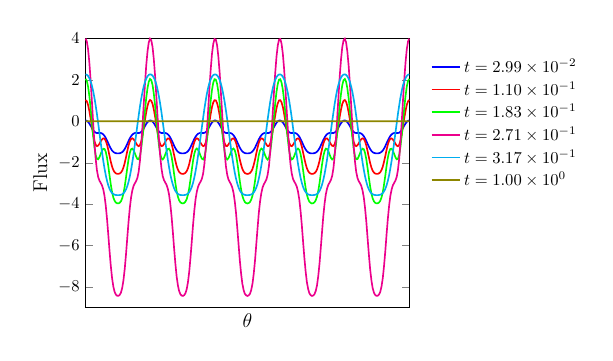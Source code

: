 \begin{tikzpicture}[scale=0.6]

  \begin{axis}[
    xmin = 0,
    xmax = 6.283,
    ymin = -9,
    ymax = 4,
    xtick = \empty,
    ylabel near ticks,
    xlabel = {\large $\theta$},
    ylabel = {\large Flux},
    clip = false,
    legend entries = {$t=2.99 \times 10^{-2}$,
    $t = 1.10 \times 10^{-1}$,
    $t = 1.83 \times 10^{-1}$,
    $t = 2.71 \times 10^{-1}$,
    $t = 3.17 \times 10^{-1}$,
    $t = 1.00 \times 10^{0}$},
    legend cell align=left,
    legend style={draw=none},
    legend style={at={(1.05,0.95)},anchor=north west}
  ]


\addplot[blue,line width=1pt] coordinates{
(0.0e+00,4.332e-02)
(2.454e-02,2.6e-02)
(4.909e-02,-2.504e-02)
(7.363e-02,-1.059e-01)
(9.818e-02,-2.084e-01)
(1.227e-01,-3.19e-01)
(1.473e-01,-4.212e-01)
(1.718e-01,-4.998e-01)
(1.964e-01,-5.473e-01)
(2.209e-01,-5.657e-01)
(2.454e-01,-5.653e-01)
(2.7e-01,-5.603e-01)
(2.945e-01,-5.639e-01)
(3.191e-01,-5.857e-01)
(3.436e-01,-6.314e-01)
(3.682e-01,-7.039e-01)
(3.927e-01,-8.034e-01)
(4.172e-01,-9.258e-01)
(4.418e-01,-1.062e+00)
(4.663e-01,-1.197e+00)
(4.909e-01,-1.317e+00)
(5.154e-01,-1.412e+00)
(5.4e-01,-1.478e+00)
(5.645e-01,-1.518e+00)
(5.891e-01,-1.54e+00)
(6.136e-01,-1.548e+00)
(6.381e-01,-1.549e+00)
(6.627e-01,-1.542e+00)
(6.872e-01,-1.524e+00)
(7.118e-01,-1.488e+00)
(7.363e-01,-1.428e+00)
(7.609e-01,-1.338e+00)
(7.854e-01,-1.223e+00)
(8.099e-01,-1.089e+00)
(8.345e-01,-9.524e-01)
(8.59e-01,-8.263e-01)
(8.836e-01,-7.217e-01)
(9.081e-01,-6.437e-01)
(9.327e-01,-5.928e-01)
(9.572e-01,-5.666e-01)
(9.818e-01,-5.6e-01)
(1.006e+00,-5.643e-01)
(1.031e+00,-5.666e-01)
(1.055e+00,-5.532e-01)
(1.08e+00,-5.119e-01)
(1.105e+00,-4.392e-01)
(1.129e+00,-3.406e-01)
(1.154e+00,-2.305e-01)
(1.178e+00,-1.25e-01)
(1.203e+00,-3.907e-02)
(1.227e+00,1.845e-02)
(1.252e+00,4.262e-02)
(1.276e+00,3.22e-02)
(1.301e+00,-1.222e-02)
(1.325e+00,-8.774e-02)
(1.35e+00,-1.867e-01)
(1.374e+00,-2.971e-01)
(1.399e+00,-4.021e-01)
(1.423e+00,-4.865e-01)
(1.448e+00,-5.403e-01)
(1.473e+00,-5.64e-01)
(1.497e+00,-5.662e-01)
(1.522e+00,-5.61e-01)
(1.546e+00,-5.62e-01)
(1.571e+00,-5.796e-01)
(1.595e+00,-6.202e-01)
(1.62e+00,-6.872e-01)
(1.644e+00,-7.815e-01)
(1.669e+00,-8.999e-01)
(1.694e+00,-1.034e+00)
(1.718e+00,-1.171e+00)
(1.743e+00,-1.295e+00)
(1.767e+00,-1.395e+00)
(1.792e+00,-1.467e+00)
(1.816e+00,-1.512e+00)
(1.841e+00,-1.537e+00)
(1.865e+00,-1.547e+00)
(1.89e+00,-1.55e+00)
(1.914e+00,-1.544e+00)
(1.939e+00,-1.529e+00)
(1.964e+00,-1.497e+00)
(1.988e+00,-1.442e+00)
(2.013e+00,-1.358e+00)
(2.037e+00,-1.248e+00)
(2.062e+00,-1.117e+00)
(2.086e+00,-9.793e-01)
(2.111e+00,-8.5e-01)
(2.135e+00,-7.406e-01)
(2.16e+00,-6.571e-01)
(2.184e+00,-6.009e-01)
(2.209e+00,-5.701e-01)
(2.233e+00,-5.601e-01)
(2.258e+00,-5.631e-01)
(2.283e+00,-5.669e-01)
(2.307e+00,-5.578e-01)
(2.332e+00,-5.226e-01)
(2.356e+00,-4.562e-01)
(2.381e+00,-3.617e-01)
(2.405e+00,-2.527e-01)
(2.43e+00,-1.449e-01)
(2.454e+00,-5.424e-02)
(2.479e+00,9.553e-03)
(2.503e+00,4.052e-02)
(2.528e+00,3.704e-02)
(2.553e+00,-6.785e-04)
(2.577e+00,-7.049e-02)
(2.602e+00,-1.655e-01)
(2.626e+00,-2.75e-01)
(2.651e+00,-3.823e-01)
(2.675e+00,-4.72e-01)
(2.7e+00,-5.321e-01)
(2.724e+00,-5.614e-01)
(2.749e+00,-5.668e-01)
(2.773e+00,-5.62e-01)
(2.798e+00,-5.607e-01)
(2.822e+00,-5.744e-01)
(2.847e+00,-6.1e-01)
(2.872e+00,-6.716e-01)
(2.896e+00,-7.606e-01)
(2.921e+00,-8.746e-01)
(2.945e+00,-1.007e+00)
(2.97e+00,-1.144e+00)
(2.994e+00,-1.272e+00)
(3.019e+00,-1.377e+00)
(3.043e+00,-1.455e+00)
(3.068e+00,-1.505e+00)
(3.092e+00,-1.534e+00)
(3.117e+00,-1.546e+00)
(3.142e+00,-1.55e+00)
(3.166e+00,-1.546e+00)
(3.191e+00,-1.534e+00)
(3.215e+00,-1.505e+00)
(3.24e+00,-1.455e+00)
(3.264e+00,-1.377e+00)
(3.289e+00,-1.272e+00)
(3.313e+00,-1.144e+00)
(3.338e+00,-1.007e+00)
(3.362e+00,-8.745e-01)
(3.387e+00,-7.606e-01)
(3.412e+00,-6.716e-01)
(3.436e+00,-6.1e-01)
(3.461e+00,-5.744e-01)
(3.485e+00,-5.607e-01)
(3.51e+00,-5.62e-01)
(3.534e+00,-5.668e-01)
(3.559e+00,-5.614e-01)
(3.583e+00,-5.321e-01)
(3.608e+00,-4.72e-01)
(3.632e+00,-3.823e-01)
(3.657e+00,-2.75e-01)
(3.682e+00,-1.655e-01)
(3.706e+00,-7.049e-02)
(3.731e+00,-6.787e-04)
(3.755e+00,3.704e-02)
(3.78e+00,4.052e-02)
(3.804e+00,9.553e-03)
(3.829e+00,-5.424e-02)
(3.853e+00,-1.449e-01)
(3.878e+00,-2.527e-01)
(3.902e+00,-3.617e-01)
(3.927e+00,-4.562e-01)
(3.951e+00,-5.226e-01)
(3.976e+00,-5.578e-01)
(4.001e+00,-5.669e-01)
(4.025e+00,-5.631e-01)
(4.05e+00,-5.601e-01)
(4.074e+00,-5.701e-01)
(4.099e+00,-6.009e-01)
(4.123e+00,-6.571e-01)
(4.148e+00,-7.406e-01)
(4.172e+00,-8.5e-01)
(4.197e+00,-9.793e-01)
(4.221e+00,-1.117e+00)
(4.246e+00,-1.248e+00)
(4.271e+00,-1.358e+00)
(4.295e+00,-1.442e+00)
(4.32e+00,-1.497e+00)
(4.344e+00,-1.529e+00)
(4.369e+00,-1.544e+00)
(4.393e+00,-1.55e+00)
(4.418e+00,-1.547e+00)
(4.442e+00,-1.537e+00)
(4.467e+00,-1.512e+00)
(4.492e+00,-1.467e+00)
(4.516e+00,-1.395e+00)
(4.541e+00,-1.295e+00)
(4.565e+00,-1.171e+00)
(4.59e+00,-1.034e+00)
(4.614e+00,-8.999e-01)
(4.639e+00,-7.815e-01)
(4.663e+00,-6.872e-01)
(4.688e+00,-6.202e-01)
(4.712e+00,-5.796e-01)
(4.737e+00,-5.62e-01)
(4.761e+00,-5.61e-01)
(4.786e+00,-5.662e-01)
(4.811e+00,-5.64e-01)
(4.835e+00,-5.403e-01)
(4.86e+00,-4.865e-01)
(4.884e+00,-4.021e-01)
(4.909e+00,-2.971e-01)
(4.933e+00,-1.867e-01)
(4.958e+00,-8.774e-02)
(4.982e+00,-1.222e-02)
(5.007e+00,3.22e-02)
(5.032e+00,4.262e-02)
(5.056e+00,1.845e-02)
(5.08e+00,-3.907e-02)
(5.105e+00,-1.25e-01)
(5.13e+00,-2.305e-01)
(5.154e+00,-3.406e-01)
(5.179e+00,-4.392e-01)
(5.203e+00,-5.119e-01)
(5.228e+00,-5.532e-01)
(5.252e+00,-5.666e-01)
(5.277e+00,-5.643e-01)
(5.301e+00,-5.6e-01)
(5.326e+00,-5.666e-01)
(5.351e+00,-5.928e-01)
(5.375e+00,-6.437e-01)
(5.4e+00,-7.217e-01)
(5.424e+00,-8.263e-01)
(5.449e+00,-9.524e-01)
(5.473e+00,-1.089e+00)
(5.498e+00,-1.223e+00)
(5.522e+00,-1.338e+00)
(5.547e+00,-1.428e+00)
(5.571e+00,-1.488e+00)
(5.596e+00,-1.524e+00)
(5.62e+00,-1.542e+00)
(5.645e+00,-1.549e+00)
(5.67e+00,-1.548e+00)
(5.694e+00,-1.54e+00)
(5.719e+00,-1.518e+00)
(5.743e+00,-1.478e+00)
(5.768e+00,-1.412e+00)
(5.792e+00,-1.317e+00)
(5.817e+00,-1.197e+00)
(5.841e+00,-1.062e+00)
(5.866e+00,-9.258e-01)
(5.891e+00,-8.034e-01)
(5.915e+00,-7.039e-01)
(5.94e+00,-6.314e-01)
(5.964e+00,-5.857e-01)
(5.989e+00,-5.639e-01)
(6.013e+00,-5.603e-01)
(6.038e+00,-5.653e-01)
(6.062e+00,-5.657e-01)
(6.087e+00,-5.473e-01)
(6.111e+00,-4.998e-01)
(6.136e+00,-4.212e-01)
(6.16e+00,-3.19e-01)
(6.185e+00,-2.084e-01)
(6.21e+00,-1.059e-01)
(6.234e+00,-2.504e-02)
(6.259e+00,2.6e-02)
(6.283e+00,4.332e-02)
};

\addplot[red,line width=1pt] coordinates{
(0.0e+00,1.032e+00)
(2.454e-02,9.72e-01)
(4.909e-02,7.956e-01)
(7.363e-02,5.133e-01)
(9.818e-02,1.497e-01)
(1.227e-01,-2.515e-01)
(1.473e-01,-6.335e-01)
(1.718e-01,-9.394e-01)
(1.964e-01,-1.131e+00)
(2.209e-01,-1.202e+00)
(2.454e-01,-1.173e+00)
(2.7e-01,-1.082e+00)
(2.945e-01,-9.724e-01)
(3.191e-01,-8.773e-01)
(3.436e-01,-8.25e-01)
(3.682e-01,-8.389e-01)
(3.927e-01,-9.372e-01)
(4.172e-01,-1.124e+00)
(4.418e-01,-1.384e+00)
(4.663e-01,-1.677e+00)
(4.909e-01,-1.958e+00)
(5.154e-01,-2.19e+00)
(5.4e-01,-2.357e+00)
(5.645e-01,-2.46e+00)
(5.891e-01,-2.515e+00)
(6.136e-01,-2.537e+00)
(6.381e-01,-2.54e+00)
(6.627e-01,-2.521e+00)
(6.872e-01,-2.475e+00)
(7.118e-01,-2.382e+00)
(7.363e-01,-2.229e+00)
(7.609e-01,-2.009e+00)
(7.854e-01,-1.736e+00)
(8.099e-01,-1.441e+00)
(8.345e-01,-1.172e+00)
(8.59e-01,-9.676e-01)
(8.836e-01,-8.514e-01)
(9.081e-01,-8.218e-01)
(9.327e-01,-8.626e-01)
(9.572e-01,-9.513e-01)
(9.818e-01,-1.061e+00)
(1.006e+00,-1.158e+00)
(1.031e+00,-1.202e+00)
(1.055e+00,-1.155e+00)
(1.08e+00,-9.874e-01)
(1.105e+00,-7.026e-01)
(1.129e+00,-3.311e-01)
(1.154e+00,7.056e-02)
(1.178e+00,4.462e-01)
(1.203e+00,7.468e-01)
(1.227e+00,9.46e-01)
(1.252e+00,1.029e+00)
(1.276e+00,9.933e-01)
(1.301e+00,8.4e-01)
(1.325e+00,5.771e-01)
(1.35e+00,2.273e-01)
(1.374e+00,-1.711e-01)
(1.399e+00,-5.613e-01)
(1.423e+00,-8.867e-01)
(1.448e+00,-1.103e+00)
(1.473e+00,-1.197e+00)
(1.497e+00,-1.184e+00)
(1.522e+00,-1.103e+00)
(1.546e+00,-9.941e-01)
(1.571e+00,-8.938e-01)
(1.595e+00,-8.309e-01)
(1.62e+00,-8.298e-01)
(1.644e+00,-9.103e-01)
(1.669e+00,-1.08e+00)
(1.694e+00,-1.328e+00)
(1.718e+00,-1.618e+00)
(1.743e+00,-1.906e+00)
(1.767e+00,-2.149e+00)
(1.792e+00,-2.33e+00)
(1.816e+00,-2.443e+00)
(1.841e+00,-2.508e+00)
(1.865e+00,-2.534e+00)
(1.89e+00,-2.542e+00)
(1.914e+00,-2.526e+00)
(1.939e+00,-2.488e+00)
(1.964e+00,-2.404e+00)
(1.988e+00,-2.266e+00)
(2.013e+00,-2.058e+00)
(2.037e+00,-1.794e+00)
(2.062e+00,-1.499e+00)
(2.086e+00,-1.222e+00)
(2.111e+00,-1.002e+00)
(2.135e+00,-8.675e-01)
(2.16e+00,-8.214e-01)
(2.184e+00,-8.498e-01)
(2.209e+00,-9.31e-01)
(2.233e+00,-1.038e+00)
(2.258e+00,-1.141e+00)
(2.283e+00,-1.2e+00)
(2.307e+00,-1.174e+00)
(2.332e+00,-1.031e+00)
(2.356e+00,-7.681e-01)
(2.381e+00,-4.096e-01)
(2.405e+00,-9.632e-03)
(2.43e+00,3.76e-01)
(2.454e+00,6.941e-01)
(2.479e+00,9.153e-01)
(2.503e+00,1.022e+00)
(2.528e+00,1.01e+00)
(2.553e+00,8.799e-01)
(2.577e+00,6.374e-01)
(2.602e+00,3.029e-01)
(2.626e+00,-9.034e-02)
(2.651e+00,-4.865e-01)
(2.675e+00,-8.296e-01)
(2.7e+00,-1.069e+00)
(2.724e+00,-1.188e+00)
(2.749e+00,-1.194e+00)
(2.773e+00,-1.123e+00)
(2.798e+00,-1.016e+00)
(2.822e+00,-9.118e-01)
(2.847e+00,-8.392e-01)
(2.872e+00,-8.24e-01)
(2.896e+00,-8.871e-01)
(2.921e+00,-1.039e+00)
(2.945e+00,-1.274e+00)
(2.97e+00,-1.558e+00)
(2.994e+00,-1.851e+00)
(3.019e+00,-2.104e+00)
(3.043e+00,-2.299e+00)
(3.068e+00,-2.425e+00)
(3.092e+00,-2.499e+00)
(3.117e+00,-2.53e+00)
(3.142e+00,-2.542e+00)
(3.166e+00,-2.53e+00)
(3.191e+00,-2.499e+00)
(3.215e+00,-2.425e+00)
(3.24e+00,-2.299e+00)
(3.264e+00,-2.104e+00)
(3.289e+00,-1.851e+00)
(3.313e+00,-1.558e+00)
(3.338e+00,-1.274e+00)
(3.362e+00,-1.039e+00)
(3.387e+00,-8.871e-01)
(3.412e+00,-8.24e-01)
(3.436e+00,-8.392e-01)
(3.461e+00,-9.118e-01)
(3.485e+00,-1.016e+00)
(3.51e+00,-1.123e+00)
(3.534e+00,-1.194e+00)
(3.559e+00,-1.188e+00)
(3.583e+00,-1.069e+00)
(3.608e+00,-8.296e-01)
(3.632e+00,-4.865e-01)
(3.657e+00,-9.034e-02)
(3.682e+00,3.029e-01)
(3.706e+00,6.374e-01)
(3.731e+00,8.799e-01)
(3.755e+00,1.01e+00)
(3.78e+00,1.022e+00)
(3.804e+00,9.153e-01)
(3.829e+00,6.941e-01)
(3.853e+00,3.76e-01)
(3.878e+00,-9.632e-03)
(3.902e+00,-4.096e-01)
(3.927e+00,-7.681e-01)
(3.951e+00,-1.031e+00)
(3.976e+00,-1.174e+00)
(4.001e+00,-1.2e+00)
(4.025e+00,-1.141e+00)
(4.05e+00,-1.038e+00)
(4.074e+00,-9.31e-01)
(4.099e+00,-8.498e-01)
(4.123e+00,-8.214e-01)
(4.148e+00,-8.675e-01)
(4.172e+00,-1.002e+00)
(4.197e+00,-1.222e+00)
(4.221e+00,-1.499e+00)
(4.246e+00,-1.794e+00)
(4.271e+00,-2.058e+00)
(4.295e+00,-2.266e+00)
(4.32e+00,-2.404e+00)
(4.344e+00,-2.488e+00)
(4.369e+00,-2.526e+00)
(4.393e+00,-2.542e+00)
(4.418e+00,-2.534e+00)
(4.442e+00,-2.508e+00)
(4.467e+00,-2.443e+00)
(4.492e+00,-2.33e+00)
(4.516e+00,-2.149e+00)
(4.541e+00,-1.906e+00)
(4.565e+00,-1.618e+00)
(4.59e+00,-1.328e+00)
(4.614e+00,-1.08e+00)
(4.639e+00,-9.103e-01)
(4.663e+00,-8.298e-01)
(4.688e+00,-8.309e-01)
(4.712e+00,-8.938e-01)
(4.737e+00,-9.941e-01)
(4.761e+00,-1.103e+00)
(4.786e+00,-1.184e+00)
(4.811e+00,-1.197e+00)
(4.835e+00,-1.103e+00)
(4.86e+00,-8.867e-01)
(4.884e+00,-5.613e-01)
(4.909e+00,-1.711e-01)
(4.933e+00,2.273e-01)
(4.958e+00,5.771e-01)
(4.982e+00,8.4e-01)
(5.007e+00,9.933e-01)
(5.032e+00,1.029e+00)
(5.056e+00,9.46e-01)
(5.08e+00,7.468e-01)
(5.105e+00,4.462e-01)
(5.13e+00,7.056e-02)
(5.154e+00,-3.311e-01)
(5.179e+00,-7.026e-01)
(5.203e+00,-9.874e-01)
(5.228e+00,-1.155e+00)
(5.252e+00,-1.202e+00)
(5.277e+00,-1.158e+00)
(5.301e+00,-1.061e+00)
(5.326e+00,-9.513e-01)
(5.351e+00,-8.626e-01)
(5.375e+00,-8.218e-01)
(5.4e+00,-8.514e-01)
(5.424e+00,-9.676e-01)
(5.449e+00,-1.172e+00)
(5.473e+00,-1.441e+00)
(5.498e+00,-1.736e+00)
(5.522e+00,-2.009e+00)
(5.547e+00,-2.229e+00)
(5.571e+00,-2.382e+00)
(5.596e+00,-2.475e+00)
(5.62e+00,-2.521e+00)
(5.645e+00,-2.54e+00)
(5.67e+00,-2.537e+00)
(5.694e+00,-2.515e+00)
(5.719e+00,-2.46e+00)
(5.743e+00,-2.357e+00)
(5.768e+00,-2.19e+00)
(5.792e+00,-1.958e+00)
(5.817e+00,-1.677e+00)
(5.841e+00,-1.384e+00)
(5.866e+00,-1.124e+00)
(5.891e+00,-9.372e-01)
(5.915e+00,-8.389e-01)
(5.94e+00,-8.25e-01)
(5.964e+00,-8.773e-01)
(5.989e+00,-9.724e-01)
(6.013e+00,-1.082e+00)
(6.038e+00,-1.173e+00)
(6.062e+00,-1.202e+00)
(6.087e+00,-1.131e+00)
(6.111e+00,-9.394e-01)
(6.136e+00,-6.335e-01)
(6.16e+00,-2.515e-01)
(6.185e+00,1.497e-01)
(6.21e+00,5.133e-01)
(6.234e+00,7.956e-01)
(6.259e+00,9.72e-01)
(6.283e+00,1.032e+00)
};

\addplot[green,line width=1pt] coordinates{
(0.0e+00,2.05e+00)
(2.454e-02,1.958e+00)
(4.909e-02,1.683e+00)
(7.363e-02,1.237e+00)
(9.818e-02,6.524e-01)
(1.227e-01,-1.052e-02)
(1.473e-01,-6.677e-01)
(1.718e-01,-1.227e+00)
(1.964e-01,-1.619e+00)
(2.209e-01,-1.815e+00)
(2.454e-01,-1.835e+00)
(2.7e-01,-1.734e+00)
(2.945e-01,-1.576e+00)
(3.191e-01,-1.423e+00)
(3.436e-01,-1.327e+00)
(3.682e-01,-1.332e+00)
(3.927e-01,-1.474e+00)
(4.172e-01,-1.761e+00)
(4.418e-01,-2.165e+00)
(4.663e-01,-2.623e+00)
(4.909e-01,-3.062e+00)
(5.154e-01,-3.423e+00)
(5.4e-01,-3.682e+00)
(5.645e-01,-3.841e+00)
(5.891e-01,-3.927e+00)
(6.136e-01,-3.961e+00)
(6.381e-01,-3.965e+00)
(6.627e-01,-3.936e+00)
(6.872e-01,-3.864e+00)
(7.118e-01,-3.72e+00)
(7.363e-01,-3.484e+00)
(7.609e-01,-3.141e+00)
(7.854e-01,-2.715e+00)
(8.099e-01,-2.255e+00)
(8.345e-01,-1.835e+00)
(8.59e-01,-1.52e+00)
(8.836e-01,-1.349e+00)
(9.081e-01,-1.318e+00)
(9.327e-01,-1.397e+00)
(9.572e-01,-1.543e+00)
(9.818e-01,-1.704e+00)
(1.006e+00,-1.823e+00)
(1.031e+00,-1.831e+00)
(1.055e+00,-1.674e+00)
(1.08e+00,-1.32e+00)
(1.105e+00,-7.905e-01)
(1.129e+00,-1.45e-01)
(1.154e+00,5.233e-01)
(1.178e+00,1.13e+00)
(1.203e+00,1.606e+00)
(1.227e+00,1.917e+00)
(1.252e+00,2.047e+00)
(1.276e+00,1.991e+00)
(1.301e+00,1.752e+00)
(1.325e+00,1.338e+00)
(1.35e+00,7.784e-01)
(1.374e+00,1.241e-01)
(1.399e+00,-5.408e-01)
(1.423e+00,-1.127e+00)
(1.448e+00,-1.556e+00)
(1.473e+00,-1.791e+00)
(1.497e+00,-1.843e+00)
(1.522e+00,-1.761e+00)
(1.546e+00,-1.609e+00)
(1.571e+00,-1.45e+00)
(1.595e+00,-1.339e+00)
(1.62e+00,-1.321e+00)
(1.644e+00,-1.434e+00)
(1.669e+00,-1.693e+00)
(1.694e+00,-2.078e+00)
(1.718e+00,-2.53e+00)
(1.743e+00,-2.98e+00)
(1.767e+00,-3.358e+00)
(1.792e+00,-3.639e+00)
(1.816e+00,-3.815e+00)
(1.841e+00,-3.916e+00)
(1.865e+00,-3.955e+00)
(1.89e+00,-3.968e+00)
(1.914e+00,-3.943e+00)
(1.939e+00,-3.885e+00)
(1.964e+00,-3.755e+00)
(1.988e+00,-3.54e+00)
(2.013e+00,-3.217e+00)
(2.037e+00,-2.806e+00)
(2.062e+00,-2.345e+00)
(2.086e+00,-1.912e+00)
(2.111e+00,-1.572e+00)
(2.135e+00,-1.372e+00)
(2.16e+00,-1.314e+00)
(2.184e+00,-1.375e+00)
(2.209e+00,-1.511e+00)
(2.233e+00,-1.674e+00)
(2.258e+00,-1.806e+00)
(2.283e+00,-1.841e+00)
(2.307e+00,-1.721e+00)
(2.332e+00,-1.406e+00)
(2.356e+00,-9.085e-01)
(2.381e+00,-2.787e-01)
(2.405e+00,3.917e-01)
(2.43e+00,1.018e+00)
(2.454e+00,1.523e+00)
(2.479e+00,1.87e+00)
(2.503e+00,2.035e+00)
(2.528e+00,2.017e+00)
(2.553e+00,1.815e+00)
(2.577e+00,1.434e+00)
(2.602e+00,9.003e-01)
(2.626e+00,2.584e-01)
(2.651e+00,-4.109e-01)
(2.675e+00,-1.021e+00)
(2.7e+00,-1.485e+00)
(2.724e+00,-1.76e+00)
(2.749e+00,-1.845e+00)
(2.773e+00,-1.785e+00)
(2.798e+00,-1.642e+00)
(2.822e+00,-1.48e+00)
(2.847e+00,-1.355e+00)
(2.872e+00,-1.315e+00)
(2.896e+00,-1.4e+00)
(2.921e+00,-1.63e+00)
(2.945e+00,-1.994e+00)
(2.97e+00,-2.438e+00)
(2.994e+00,-2.894e+00)
(3.019e+00,-3.289e+00)
(3.043e+00,-3.592e+00)
(3.068e+00,-3.786e+00)
(3.092e+00,-3.902e+00)
(3.117e+00,-3.949e+00)
(3.142e+00,-3.969e+00)
(3.166e+00,-3.949e+00)
(3.191e+00,-3.902e+00)
(3.215e+00,-3.786e+00)
(3.24e+00,-3.592e+00)
(3.264e+00,-3.289e+00)
(3.289e+00,-2.894e+00)
(3.313e+00,-2.438e+00)
(3.338e+00,-1.994e+00)
(3.362e+00,-1.63e+00)
(3.387e+00,-1.4e+00)
(3.412e+00,-1.315e+00)
(3.436e+00,-1.355e+00)
(3.461e+00,-1.48e+00)
(3.485e+00,-1.642e+00)
(3.51e+00,-1.785e+00)
(3.534e+00,-1.845e+00)
(3.559e+00,-1.76e+00)
(3.583e+00,-1.485e+00)
(3.608e+00,-1.021e+00)
(3.632e+00,-4.109e-01)
(3.657e+00,2.584e-01)
(3.682e+00,9.003e-01)
(3.706e+00,1.434e+00)
(3.731e+00,1.815e+00)
(3.755e+00,2.017e+00)
(3.78e+00,2.035e+00)
(3.804e+00,1.87e+00)
(3.829e+00,1.523e+00)
(3.853e+00,1.018e+00)
(3.878e+00,3.917e-01)
(3.902e+00,-2.787e-01)
(3.927e+00,-9.085e-01)
(3.951e+00,-1.406e+00)
(3.976e+00,-1.721e+00)
(4.001e+00,-1.841e+00)
(4.025e+00,-1.806e+00)
(4.05e+00,-1.674e+00)
(4.074e+00,-1.511e+00)
(4.099e+00,-1.375e+00)
(4.123e+00,-1.314e+00)
(4.148e+00,-1.372e+00)
(4.172e+00,-1.572e+00)
(4.197e+00,-1.912e+00)
(4.221e+00,-2.345e+00)
(4.246e+00,-2.806e+00)
(4.271e+00,-3.217e+00)
(4.295e+00,-3.54e+00)
(4.32e+00,-3.755e+00)
(4.344e+00,-3.885e+00)
(4.369e+00,-3.943e+00)
(4.393e+00,-3.968e+00)
(4.418e+00,-3.955e+00)
(4.442e+00,-3.916e+00)
(4.467e+00,-3.815e+00)
(4.492e+00,-3.639e+00)
(4.516e+00,-3.358e+00)
(4.541e+00,-2.98e+00)
(4.565e+00,-2.53e+00)
(4.59e+00,-2.078e+00)
(4.614e+00,-1.693e+00)
(4.639e+00,-1.434e+00)
(4.663e+00,-1.321e+00)
(4.688e+00,-1.339e+00)
(4.712e+00,-1.45e+00)
(4.737e+00,-1.609e+00)
(4.761e+00,-1.761e+00)
(4.786e+00,-1.843e+00)
(4.811e+00,-1.791e+00)
(4.835e+00,-1.556e+00)
(4.86e+00,-1.127e+00)
(4.884e+00,-5.408e-01)
(4.909e+00,1.241e-01)
(4.933e+00,7.784e-01)
(4.958e+00,1.338e+00)
(4.982e+00,1.752e+00)
(5.007e+00,1.991e+00)
(5.032e+00,2.047e+00)
(5.056e+00,1.917e+00)
(5.08e+00,1.606e+00)
(5.105e+00,1.13e+00)
(5.13e+00,5.233e-01)
(5.154e+00,-1.45e-01)
(5.179e+00,-7.905e-01)
(5.203e+00,-1.32e+00)
(5.228e+00,-1.674e+00)
(5.252e+00,-1.831e+00)
(5.277e+00,-1.823e+00)
(5.301e+00,-1.704e+00)
(5.326e+00,-1.543e+00)
(5.351e+00,-1.397e+00)
(5.375e+00,-1.318e+00)
(5.4e+00,-1.349e+00)
(5.424e+00,-1.52e+00)
(5.449e+00,-1.835e+00)
(5.473e+00,-2.255e+00)
(5.498e+00,-2.715e+00)
(5.522e+00,-3.141e+00)
(5.547e+00,-3.484e+00)
(5.571e+00,-3.72e+00)
(5.596e+00,-3.864e+00)
(5.62e+00,-3.936e+00)
(5.645e+00,-3.965e+00)
(5.67e+00,-3.961e+00)
(5.694e+00,-3.927e+00)
(5.719e+00,-3.841e+00)
(5.743e+00,-3.682e+00)
(5.768e+00,-3.423e+00)
(5.792e+00,-3.062e+00)
(5.817e+00,-2.623e+00)
(5.841e+00,-2.165e+00)
(5.866e+00,-1.761e+00)
(5.891e+00,-1.474e+00)
(5.915e+00,-1.332e+00)
(5.94e+00,-1.327e+00)
(5.964e+00,-1.423e+00)
(5.989e+00,-1.576e+00)
(6.013e+00,-1.734e+00)
(6.038e+00,-1.835e+00)
(6.062e+00,-1.815e+00)
(6.087e+00,-1.619e+00)
(6.111e+00,-1.227e+00)
(6.136e+00,-6.677e-01)
(6.16e+00,-1.052e-02)
(6.185e+00,6.524e-01)
(6.21e+00,1.237e+00)
(6.234e+00,1.683e+00)
(6.259e+00,1.958e+00)
(6.283e+00,2.05e+00)
};

\addplot[magenta,line width=1pt] coordinates{
(0.0e+00,3.999e+00)
(2.454e-02,3.871e+00)
(4.909e-02,3.488e+00)
(7.363e-02,2.857e+00)
(9.818e-02,2.01e+00)
(1.227e-01,1.012e+00)
(1.473e-01,-3.38e-02)
(1.718e-01,-1.006e+00)
(1.964e-01,-1.798e+00)
(2.209e-01,-2.355e+00)
(2.454e-01,-2.69e+00)
(2.7e-01,-2.866e+00)
(2.945e-01,-2.973e+00)
(3.191e-01,-3.091e+00)
(3.436e-01,-3.284e+00)
(3.682e-01,-3.6e+00)
(3.927e-01,-4.077e+00)
(4.172e-01,-4.718e+00)
(4.418e-01,-5.48e+00)
(4.663e-01,-6.273e+00)
(4.909e-01,-6.999e+00)
(5.154e-01,-7.58e+00)
(5.4e-01,-7.99e+00)
(5.645e-01,-8.241e+00)
(5.891e-01,-8.375e+00)
(6.136e-01,-8.428e+00)
(6.381e-01,-8.434e+00)
(6.627e-01,-8.389e+00)
(6.872e-01,-8.277e+00)
(7.118e-01,-8.051e+00)
(7.363e-01,-7.677e+00)
(7.609e-01,-7.128e+00)
(7.854e-01,-6.428e+00)
(8.099e-01,-5.638e+00)
(8.345e-01,-4.863e+00)
(8.59e-01,-4.192e+00)
(8.836e-01,-3.682e+00)
(9.081e-01,-3.336e+00)
(9.327e-01,-3.122e+00)
(9.572e-01,-2.994e+00)
(9.818e-01,-2.89e+00)
(1.006e+00,-2.735e+00)
(1.031e+00,-2.438e+00)
(1.055e+00,-1.929e+00)
(1.08e+00,-1.181e+00)
(1.105e+00,-2.385e-01)
(1.129e+00,8.036e-01)
(1.154e+00,1.819e+00)
(1.178e+00,2.704e+00)
(1.203e+00,3.38e+00)
(1.227e+00,3.815e+00)
(1.252e+00,3.994e+00)
(1.276e+00,3.917e+00)
(1.301e+00,3.585e+00)
(1.325e+00,3.002e+00)
(1.35e+00,2.195e+00)
(1.374e+00,1.219e+00)
(1.399e+00,1.739e-01)
(1.423e+00,-8.233e-01)
(1.448e+00,-1.657e+00)
(1.473e+00,-2.263e+00)
(1.497e+00,-2.638e+00)
(1.522e+00,-2.839e+00)
(1.546e+00,-2.953e+00)
(1.571e+00,-3.063e+00)
(1.595e+00,-3.237e+00)
(1.62e+00,-3.525e+00)
(1.644e+00,-3.968e+00)
(1.669e+00,-4.577e+00)
(1.694e+00,-5.322e+00)
(1.718e+00,-6.116e+00)
(1.743e+00,-6.865e+00)
(1.767e+00,-7.476e+00)
(1.792e+00,-7.923e+00)
(1.816e+00,-8.2e+00)
(1.841e+00,-8.357e+00)
(1.865e+00,-8.421e+00)
(1.89e+00,-8.438e+00)
(1.914e+00,-8.401e+00)
(1.939e+00,-8.309e+00)
(1.964e+00,-8.106e+00)
(1.988e+00,-7.767e+00)
(2.013e+00,-7.25e+00)
(2.037e+00,-6.578e+00)
(2.062e+00,-5.798e+00)
(2.086e+00,-5.013e+00)
(2.111e+00,-4.314e+00)
(2.135e+00,-3.771e+00)
(2.16e+00,-3.393e+00)
(2.184e+00,-3.156e+00)
(2.209e+00,-3.015e+00)
(2.233e+00,-2.912e+00)
(2.258e+00,-2.775e+00)
(2.283e+00,-2.513e+00)
(2.307e+00,-2.051e+00)
(2.332e+00,-1.348e+00)
(2.356e+00,-4.389e-01)
(2.381e+00,5.937e-01)
(2.405e+00,1.623e+00)
(2.43e+00,2.542e+00)
(2.454e+00,3.264e+00)
(2.479e+00,3.749e+00)
(2.503e+00,3.979e+00)
(2.528e+00,3.953e+00)
(2.553e+00,3.672e+00)
(2.577e+00,3.137e+00)
(2.602e+00,2.372e+00)
(2.626e+00,1.423e+00)
(2.651e+00,3.835e-01)
(2.675e+00,-6.342e-01)
(2.7e+00,-1.507e+00)
(2.724e+00,-2.162e+00)
(2.749e+00,-2.579e+00)
(2.773e+00,-2.809e+00)
(2.798e+00,-2.933e+00)
(2.822e+00,-3.038e+00)
(2.847e+00,-3.194e+00)
(2.872e+00,-3.456e+00)
(2.896e+00,-3.866e+00)
(2.921e+00,-4.442e+00)
(2.945e+00,-5.166e+00)
(2.97e+00,-5.957e+00)
(2.994e+00,-6.724e+00)
(3.019e+00,-7.366e+00)
(3.043e+00,-7.849e+00)
(3.068e+00,-8.155e+00)
(3.092e+00,-8.335e+00)
(3.117e+00,-8.411e+00)
(3.142e+00,-8.439e+00)
(3.166e+00,-8.411e+00)
(3.191e+00,-8.335e+00)
(3.215e+00,-8.155e+00)
(3.24e+00,-7.849e+00)
(3.264e+00,-7.366e+00)
(3.289e+00,-6.724e+00)
(3.313e+00,-5.957e+00)
(3.338e+00,-5.166e+00)
(3.362e+00,-4.442e+00)
(3.387e+00,-3.866e+00)
(3.412e+00,-3.456e+00)
(3.436e+00,-3.194e+00)
(3.461e+00,-3.038e+00)
(3.485e+00,-2.933e+00)
(3.51e+00,-2.809e+00)
(3.534e+00,-2.579e+00)
(3.559e+00,-2.162e+00)
(3.583e+00,-1.507e+00)
(3.608e+00,-6.342e-01)
(3.632e+00,3.835e-01)
(3.657e+00,1.423e+00)
(3.682e+00,2.372e+00)
(3.706e+00,3.137e+00)
(3.731e+00,3.672e+00)
(3.755e+00,3.953e+00)
(3.78e+00,3.979e+00)
(3.804e+00,3.749e+00)
(3.829e+00,3.264e+00)
(3.853e+00,2.542e+00)
(3.878e+00,1.623e+00)
(3.902e+00,5.937e-01)
(3.927e+00,-4.389e-01)
(3.951e+00,-1.348e+00)
(3.976e+00,-2.051e+00)
(4.001e+00,-2.513e+00)
(4.025e+00,-2.775e+00)
(4.05e+00,-2.912e+00)
(4.074e+00,-3.015e+00)
(4.099e+00,-3.156e+00)
(4.123e+00,-3.393e+00)
(4.148e+00,-3.771e+00)
(4.172e+00,-4.314e+00)
(4.197e+00,-5.013e+00)
(4.221e+00,-5.798e+00)
(4.246e+00,-6.578e+00)
(4.271e+00,-7.25e+00)
(4.295e+00,-7.767e+00)
(4.32e+00,-8.106e+00)
(4.344e+00,-8.309e+00)
(4.369e+00,-8.401e+00)
(4.393e+00,-8.438e+00)
(4.418e+00,-8.421e+00)
(4.442e+00,-8.357e+00)
(4.467e+00,-8.2e+00)
(4.492e+00,-7.923e+00)
(4.516e+00,-7.476e+00)
(4.541e+00,-6.865e+00)
(4.565e+00,-6.116e+00)
(4.59e+00,-5.322e+00)
(4.614e+00,-4.577e+00)
(4.639e+00,-3.968e+00)
(4.663e+00,-3.525e+00)
(4.688e+00,-3.237e+00)
(4.712e+00,-3.063e+00)
(4.737e+00,-2.953e+00)
(4.761e+00,-2.839e+00)
(4.786e+00,-2.638e+00)
(4.811e+00,-2.263e+00)
(4.835e+00,-1.657e+00)
(4.86e+00,-8.233e-01)
(4.884e+00,1.739e-01)
(4.909e+00,1.219e+00)
(4.933e+00,2.195e+00)
(4.958e+00,3.002e+00)
(4.982e+00,3.585e+00)
(5.007e+00,3.917e+00)
(5.032e+00,3.994e+00)
(5.056e+00,3.815e+00)
(5.08e+00,3.38e+00)
(5.105e+00,2.704e+00)
(5.13e+00,1.819e+00)
(5.154e+00,8.036e-01)
(5.179e+00,-2.385e-01)
(5.203e+00,-1.181e+00)
(5.228e+00,-1.929e+00)
(5.252e+00,-2.438e+00)
(5.277e+00,-2.735e+00)
(5.301e+00,-2.89e+00)
(5.326e+00,-2.994e+00)
(5.351e+00,-3.122e+00)
(5.375e+00,-3.336e+00)
(5.4e+00,-3.682e+00)
(5.424e+00,-4.192e+00)
(5.449e+00,-4.863e+00)
(5.473e+00,-5.638e+00)
(5.498e+00,-6.428e+00)
(5.522e+00,-7.128e+00)
(5.547e+00,-7.677e+00)
(5.571e+00,-8.051e+00)
(5.596e+00,-8.277e+00)
(5.62e+00,-8.389e+00)
(5.645e+00,-8.434e+00)
(5.67e+00,-8.428e+00)
(5.694e+00,-8.375e+00)
(5.719e+00,-8.241e+00)
(5.743e+00,-7.99e+00)
(5.768e+00,-7.58e+00)
(5.792e+00,-6.999e+00)
(5.817e+00,-6.273e+00)
(5.841e+00,-5.48e+00)
(5.866e+00,-4.718e+00)
(5.891e+00,-4.077e+00)
(5.915e+00,-3.6e+00)
(5.94e+00,-3.284e+00)
(5.964e+00,-3.091e+00)
(5.989e+00,-2.973e+00)
(6.013e+00,-2.866e+00)
(6.038e+00,-2.69e+00)
(6.062e+00,-2.355e+00)
(6.087e+00,-1.798e+00)
(6.111e+00,-1.006e+00)
(6.136e+00,-3.38e-02)
(6.16e+00,1.012e+00)
(6.185e+00,2.01e+00)
(6.21e+00,2.857e+00)
(6.234e+00,3.488e+00)
(6.259e+00,3.871e+00)
(6.283e+00,3.999e+00)
};

\addplot[cyan,line width=1pt] coordinates{
(0.0e+00,2.271e+00)
(2.454e-02,2.252e+00)
(4.909e-02,2.194e+00)
(7.363e-02,2.092e+00)
(9.818e-02,1.941e+00)
(1.227e-01,1.735e+00)
(1.473e-01,1.472e+00)
(1.718e-01,1.151e+00)
(1.964e-01,7.763e-01)
(2.209e-01,3.574e-01)
(2.454e-01,-9.318e-02)
(2.7e-01,-5.602e-01)
(2.945e-01,-1.027e+00)
(3.191e-01,-1.478e+00)
(3.436e-01,-1.899e+00)
(3.682e-01,-2.277e+00)
(3.927e-01,-2.605e+00)
(4.172e-01,-2.878e+00)
(4.418e-01,-3.097e+00)
(4.663e-01,-3.263e+00)
(4.909e-01,-3.383e+00)
(5.154e-01,-3.465e+00)
(5.4e-01,-3.516e+00)
(5.645e-01,-3.546e+00)
(5.891e-01,-3.561e+00)
(6.136e-01,-3.567e+00)
(6.381e-01,-3.567e+00)
(6.627e-01,-3.563e+00)
(6.872e-01,-3.55e+00)
(7.118e-01,-3.524e+00)
(7.363e-01,-3.477e+00)
(7.609e-01,-3.402e+00)
(7.854e-01,-3.291e+00)
(8.099e-01,-3.134e+00)
(8.345e-01,-2.926e+00)
(8.59e-01,-2.664e+00)
(8.836e-01,-2.347e+00)
(9.081e-01,-1.978e+00)
(9.327e-01,-1.565e+00)
(9.572e-01,-1.119e+00)
(9.818e-01,-6.541e-01)
(1.006e+00,-1.858e-01)
(1.031e+00,2.694e-01)
(1.055e+00,6.957e-01)
(1.08e+00,1.08e+00)
(1.105e+00,1.412e+00)
(1.129e+00,1.687e+00)
(1.154e+00,1.904e+00)
(1.178e+00,2.066e+00)
(1.203e+00,2.177e+00)
(1.227e+00,2.244e+00)
(1.252e+00,2.271e+00)
(1.276e+00,2.259e+00)
(1.301e+00,2.209e+00)
(1.325e+00,2.116e+00)
(1.35e+00,1.975e+00)
(1.374e+00,1.781e+00)
(1.399e+00,1.529e+00)
(1.423e+00,1.22e+00)
(1.448e+00,8.551e-01)
(1.473e+00,4.442e-01)
(1.497e+00,-1.232e-03)
(1.522e+00,-4.662e-01)
(1.546e+00,-9.346e-01)
(1.571e+00,-1.39e+00)
(1.595e+00,-1.817e+00)
(1.62e+00,-2.205e+00)
(1.644e+00,-2.544e+00)
(1.669e+00,-2.828e+00)
(1.694e+00,-3.057e+00)
(1.718e+00,-3.234e+00)
(1.743e+00,-3.362e+00)
(1.767e+00,-3.451e+00)
(1.792e+00,-3.508e+00)
(1.816e+00,-3.541e+00)
(1.841e+00,-3.559e+00)
(1.865e+00,-3.566e+00)
(1.89e+00,-3.568e+00)
(1.914e+00,-3.564e+00)
(1.939e+00,-3.553e+00)
(1.964e+00,-3.53e+00)
(1.988e+00,-3.489e+00)
(2.013e+00,-3.42e+00)
(2.037e+00,-3.316e+00)
(2.062e+00,-3.169e+00)
(2.086e+00,-2.972e+00)
(2.111e+00,-2.721e+00)
(2.135e+00,-2.414e+00)
(2.16e+00,-2.055e+00)
(2.184e+00,-1.651e+00)
(2.209e+00,-1.21e+00)
(2.233e+00,-7.479e-01)
(2.258e+00,-2.789e-01)
(2.283e+00,1.802e-01)
(2.307e+00,6.135e-01)
(2.332e+00,1.007e+00)
(2.356e+00,1.35e+00)
(2.381e+00,1.637e+00)
(2.405e+00,1.865e+00)
(2.43e+00,2.038e+00)
(2.454e+00,2.159e+00)
(2.479e+00,2.234e+00)
(2.503e+00,2.268e+00)
(2.528e+00,2.264e+00)
(2.553e+00,2.222e+00)
(2.577e+00,2.138e+00)
(2.602e+00,2.008e+00)
(2.626e+00,1.824e+00)
(2.651e+00,1.584e+00)
(2.675e+00,1.286e+00)
(2.7e+00,9.32e-01)
(2.724e+00,5.296e-01)
(2.749e+00,8.993e-02)
(2.773e+00,-3.724e-01)
(2.798e+00,-8.414e-01)
(2.822e+00,-1.301e+00)
(2.847e+00,-1.735e+00)
(2.872e+00,-2.131e+00)
(2.896e+00,-2.48e+00)
(2.921e+00,-2.776e+00)
(2.945e+00,-3.016e+00)
(2.97e+00,-3.202e+00)
(2.994e+00,-3.34e+00)
(3.019e+00,-3.436e+00)
(3.043e+00,-3.499e+00)
(3.068e+00,-3.536e+00)
(3.092e+00,-3.556e+00)
(3.117e+00,-3.565e+00)
(3.142e+00,-3.568e+00)
(3.166e+00,-3.565e+00)
(3.191e+00,-3.556e+00)
(3.215e+00,-3.536e+00)
(3.24e+00,-3.499e+00)
(3.264e+00,-3.436e+00)
(3.289e+00,-3.34e+00)
(3.313e+00,-3.202e+00)
(3.338e+00,-3.016e+00)
(3.362e+00,-2.776e+00)
(3.387e+00,-2.48e+00)
(3.412e+00,-2.131e+00)
(3.436e+00,-1.735e+00)
(3.461e+00,-1.301e+00)
(3.485e+00,-8.414e-01)
(3.51e+00,-3.724e-01)
(3.534e+00,8.993e-02)
(3.559e+00,5.296e-01)
(3.583e+00,9.32e-01)
(3.608e+00,1.286e+00)
(3.632e+00,1.584e+00)
(3.657e+00,1.824e+00)
(3.682e+00,2.008e+00)
(3.706e+00,2.138e+00)
(3.731e+00,2.222e+00)
(3.755e+00,2.264e+00)
(3.78e+00,2.268e+00)
(3.804e+00,2.234e+00)
(3.829e+00,2.159e+00)
(3.853e+00,2.038e+00)
(3.878e+00,1.865e+00)
(3.902e+00,1.637e+00)
(3.927e+00,1.35e+00)
(3.951e+00,1.007e+00)
(3.976e+00,6.135e-01)
(4.001e+00,1.802e-01)
(4.025e+00,-2.789e-01)
(4.05e+00,-7.479e-01)
(4.074e+00,-1.21e+00)
(4.099e+00,-1.651e+00)
(4.123e+00,-2.055e+00)
(4.148e+00,-2.414e+00)
(4.172e+00,-2.721e+00)
(4.197e+00,-2.972e+00)
(4.221e+00,-3.169e+00)
(4.246e+00,-3.316e+00)
(4.271e+00,-3.42e+00)
(4.295e+00,-3.489e+00)
(4.32e+00,-3.53e+00)
(4.344e+00,-3.553e+00)
(4.369e+00,-3.564e+00)
(4.393e+00,-3.568e+00)
(4.418e+00,-3.566e+00)
(4.442e+00,-3.559e+00)
(4.467e+00,-3.541e+00)
(4.492e+00,-3.508e+00)
(4.516e+00,-3.451e+00)
(4.541e+00,-3.362e+00)
(4.565e+00,-3.234e+00)
(4.59e+00,-3.057e+00)
(4.614e+00,-2.828e+00)
(4.639e+00,-2.544e+00)
(4.663e+00,-2.205e+00)
(4.688e+00,-1.817e+00)
(4.712e+00,-1.39e+00)
(4.737e+00,-9.346e-01)
(4.761e+00,-4.662e-01)
(4.786e+00,-1.232e-03)
(4.811e+00,4.442e-01)
(4.835e+00,8.551e-01)
(4.86e+00,1.22e+00)
(4.884e+00,1.529e+00)
(4.909e+00,1.781e+00)
(4.933e+00,1.975e+00)
(4.958e+00,2.116e+00)
(4.982e+00,2.209e+00)
(5.007e+00,2.259e+00)
(5.032e+00,2.271e+00)
(5.056e+00,2.244e+00)
(5.08e+00,2.177e+00)
(5.105e+00,2.066e+00)
(5.13e+00,1.904e+00)
(5.154e+00,1.687e+00)
(5.179e+00,1.412e+00)
(5.203e+00,1.08e+00)
(5.228e+00,6.957e-01)
(5.252e+00,2.694e-01)
(5.277e+00,-1.858e-01)
(5.301e+00,-6.541e-01)
(5.326e+00,-1.119e+00)
(5.351e+00,-1.565e+00)
(5.375e+00,-1.978e+00)
(5.4e+00,-2.347e+00)
(5.424e+00,-2.664e+00)
(5.449e+00,-2.926e+00)
(5.473e+00,-3.134e+00)
(5.498e+00,-3.291e+00)
(5.522e+00,-3.402e+00)
(5.547e+00,-3.477e+00)
(5.571e+00,-3.524e+00)
(5.596e+00,-3.55e+00)
(5.62e+00,-3.563e+00)
(5.645e+00,-3.567e+00)
(5.67e+00,-3.567e+00)
(5.694e+00,-3.561e+00)
(5.719e+00,-3.546e+00)
(5.743e+00,-3.516e+00)
(5.768e+00,-3.465e+00)
(5.792e+00,-3.383e+00)
(5.817e+00,-3.263e+00)
(5.841e+00,-3.097e+00)
(5.866e+00,-2.878e+00)
(5.891e+00,-2.605e+00)
(5.915e+00,-2.277e+00)
(5.94e+00,-1.899e+00)
(5.964e+00,-1.478e+00)
(5.989e+00,-1.027e+00)
(6.013e+00,-5.602e-01)
(6.038e+00,-9.318e-02)
(6.062e+00,3.574e-01)
(6.087e+00,7.763e-01)
(6.111e+00,1.151e+00)
(6.136e+00,1.472e+00)
(6.16e+00,1.735e+00)
(6.185e+00,1.941e+00)
(6.21e+00,2.092e+00)
(6.234e+00,2.194e+00)
(6.259e+00,2.252e+00)
(6.283e+00,2.271e+00)
};

\addplot[olive,line width=1pt] coordinates{
(0.0e+00,-4.355e-07)
(2.454e-02,3.699e-07)
(4.909e-02,-1.199e-07)
(7.363e-02,4.672e-08)
(9.818e-02,4.604e-08)
(1.227e-01,-1.08e-07)
(1.473e-01,-5.248e-09)
(1.718e-01,-7.315e-08)
(1.964e-01,-6.008e-08)
(2.209e-01,8.38e-08)
(2.454e-01,7.535e-08)
(2.7e-01,4.994e-08)
(2.945e-01,-1.196e-07)
(3.191e-01,9.193e-08)
(3.436e-01,-4.196e-08)
(3.682e-01,-1.582e-08)
(3.927e-01,-3.263e-08)
(4.172e-01,4.963e-08)
(4.418e-01,-3.793e-08)
(4.663e-01,8.977e-08)
(4.909e-01,-1.339e-07)
(5.154e-01,1.739e-07)
(5.4e-01,-2.417e-07)
(5.645e-01,2.96e-07)
(5.891e-01,-2.882e-07)
(6.136e-01,-6.75e-08)
(6.381e-01,3.271e-07)
(6.627e-01,-2.796e-07)
(6.872e-01,1.501e-07)
(7.118e-01,-9.585e-08)
(7.363e-01,7.483e-08)
(7.609e-01,-5.808e-08)
(7.854e-01,4.956e-08)
(8.099e-01,-4.374e-08)
(8.345e-01,7.386e-08)
(8.59e-01,-5.33e-08)
(8.836e-01,2.351e-08)
(9.081e-01,-6.642e-08)
(9.327e-01,3.564e-08)
(9.572e-01,2.886e-08)
(9.818e-01,2.551e-08)
(1.006e+00,-1.772e-08)
(1.031e+00,1.573e-08)
(1.055e+00,-2.07e-08)
(1.08e+00,1.882e-08)
(1.105e+00,-1.831e-08)
(1.129e+00,3.287e-08)
(1.154e+00,-6.814e-08)
(1.178e+00,5.806e-08)
(1.203e+00,-5.326e-08)
(1.227e+00,1.396e-08)
(1.252e+00,-1.692e-08)
(1.276e+00,-3.576e-09)
(1.301e+00,-3.634e-08)
(1.325e+00,4.92e-08)
(1.35e+00,-1.925e-08)
(1.374e+00,3.253e-08)
(1.399e+00,-2.103e-08)
(1.423e+00,-4.992e-08)
(1.448e+00,4.257e-08)
(1.473e+00,4.218e-08)
(1.497e+00,-6.845e-09)
(1.522e+00,4.674e-08)
(1.546e+00,-2.885e-08)
(1.571e+00,4.722e-08)
(1.595e+00,-3.438e-08)
(1.62e+00,1.058e-08)
(1.644e+00,-3.963e-08)
(1.669e+00,-1.565e-08)
(1.694e+00,2.979e-08)
(1.718e+00,3.279e-08)
(1.743e+00,-4.058e-08)
(1.767e+00,8.176e-08)
(1.792e+00,-1.188e-07)
(1.816e+00,1.199e-07)
(1.841e+00,5.681e-08)
(1.865e+00,-2.886e-07)
(1.89e+00,1.389e-07)
(1.914e+00,1.593e-07)
(1.939e+00,-2.411e-07)
(1.964e+00,1.2e-07)
(1.988e+00,-5.757e-08)
(2.013e+00,-1.812e-09)
(2.037e+00,-1.12e-08)
(2.062e+00,-7.114e-09)
(2.086e+00,-8.121e-09)
(2.111e+00,-5.175e-09)
(2.135e+00,-2.421e-09)
(2.16e+00,-7.295e-09)
(2.184e+00,-7.52e-09)
(2.209e+00,-3.489e-09)
(2.233e+00,4.982e-09)
(2.258e+00,-4.859e-09)
(2.283e+00,1.843e-08)
(2.307e+00,-2.075e-08)
(2.332e+00,-2.879e-08)
(2.356e+00,9.03e-08)
(2.381e+00,-7.65e-08)
(2.405e+00,-1.081e-08)
(2.43e+00,3.236e-08)
(2.454e+00,1.596e-08)
(2.479e+00,4.534e-08)
(2.503e+00,-4.619e-08)
(2.528e+00,1.121e-08)
(2.553e+00,3.37e-09)
(2.577e+00,-4.46e-08)
(2.602e+00,2.851e-08)
(2.626e+00,2.359e-08)
(2.651e+00,3.198e-09)
(2.675e+00,-2.606e-08)
(2.7e+00,-4.008e-08)
(2.724e+00,4.122e-09)
(2.749e+00,4.62e-08)
(2.773e+00,-2.328e-08)
(2.798e+00,1.485e-09)
(2.822e+00,1.464e-08)
(2.847e+00,6.381e-09)
(2.872e+00,-1.613e-08)
(2.896e+00,-3.983e-09)
(2.921e+00,3.209e-08)
(2.945e+00,-6.806e-09)
(2.97e+00,1.063e-07)
(2.994e+00,-5.505e-08)
(3.019e+00,-5.204e-08)
(3.043e+00,3.623e-08)
(3.068e+00,-2.0e-08)
(3.092e+00,-1.127e-08)
(3.117e+00,1.64e-07)
(3.142e+00,-3.381e-07)
(3.166e+00,1.262e-07)
(3.191e+00,4.912e-08)
(3.215e+00,-9.739e-08)
(3.24e+00,8.055e-08)
(3.264e+00,-5.758e-08)
(3.289e+00,3.914e-08)
(3.313e+00,-2.921e-08)
(3.338e+00,2.335e-08)
(3.362e+00,-3.155e-08)
(3.387e+00,2.669e-08)
(3.412e+00,1.822e-09)
(3.436e+00,-2.438e-08)
(3.461e+00,9.481e-10)
(3.485e+00,4.126e-09)
(3.51e+00,1.557e-08)
(3.534e+00,-2.12e-08)
(3.559e+00,7.024e-09)
(3.583e+00,-7.699e-09)
(3.608e+00,9.686e-09)
(3.632e+00,-1.33e-08)
(3.657e+00,1.232e-08)
(3.682e+00,-1.156e-08)
(3.706e+00,2.076e-08)
(3.731e+00,-1.812e-08)
(3.755e+00,3.173e-09)
(3.78e+00,6.998e-09)
(3.804e+00,-1.865e-08)
(3.829e+00,1.238e-08)
(3.853e+00,-1.238e-08)
(3.878e+00,4.646e-09)
(3.902e+00,1.094e-09)
(3.927e+00,4.818e-09)
(3.951e+00,-1.074e-08)
(3.976e+00,1.964e-08)
(4.001e+00,-1.363e-08)
(4.025e+00,2.019e-08)
(4.05e+00,-1.038e-08)
(4.074e+00,3.974e-08)
(4.099e+00,-1.94e-08)
(4.123e+00,9.344e-09)
(4.148e+00,-1.837e-08)
(4.172e+00,1.4e-08)
(4.197e+00,-3.848e-08)
(4.221e+00,5.02e-08)
(4.246e+00,-5.077e-08)
(4.271e+00,9.538e-08)
(4.295e+00,-1.522e-07)
(4.32e+00,1.512e-07)
(4.344e+00,-8.35e-08)
(4.369e+00,-2.96e-07)
(4.393e+00,6.079e-07)
(4.418e+00,-5.007e-07)
(4.442e+00,3.121e-07)
(4.467e+00,-1.871e-07)
(4.492e+00,9.292e-08)
(4.516e+00,-3.109e-08)
(4.541e+00,1.748e-08)
(4.565e+00,-2.024e-08)
(4.59e+00,4.24e-08)
(4.614e+00,-5.171e-08)
(4.639e+00,3.655e-08)
(4.663e+00,4.113e-09)
(4.688e+00,1.45e-08)
(4.712e+00,-4.962e-08)
(4.737e+00,-8.354e-08)
(4.761e+00,3.518e-08)
(4.786e+00,-3.847e-09)
(4.811e+00,1.234e-08)
(4.835e+00,8.196e-09)
(4.86e+00,5.981e-09)
(4.884e+00,-4.463e-09)
(4.909e+00,2.07e-08)
(4.933e+00,-1.4e-08)
(4.958e+00,1.866e-08)
(4.982e+00,9.421e-09)
(5.007e+00,-5.096e-09)
(5.032e+00,5.835e-09)
(5.056e+00,2.075e-08)
(5.08e+00,-2.074e-08)
(5.105e+00,2.844e-08)
(5.13e+00,-1.27e-08)
(5.154e+00,1.653e-08)
(5.179e+00,-5.255e-09)
(5.203e+00,1.863e-08)
(5.228e+00,-7.683e-09)
(5.252e+00,1.661e-08)
(5.277e+00,-1.471e-08)
(5.301e+00,4.983e-09)
(5.326e+00,-3.487e-09)
(5.351e+00,1.238e-08)
(5.375e+00,3.097e-09)
(5.4e+00,-3.078e-08)
(5.424e+00,-2.962e-08)
(5.449e+00,4.53e-08)
(5.473e+00,-3.129e-08)
(5.498e+00,9.236e-08)
(5.522e+00,-1.055e-07)
(5.547e+00,1.171e-07)
(5.571e+00,-1.297e-07)
(5.596e+00,1.433e-07)
(5.62e+00,-5.74e-08)
(5.645e+00,-1.455e-07)
(5.67e+00,2.181e-07)
(5.694e+00,-1.397e-07)
(5.719e+00,3.532e-08)
(5.743e+00,-2.248e-08)
(5.768e+00,2.971e-08)
(5.792e+00,-4.765e-08)
(5.817e+00,4.779e-08)
(5.841e+00,-3.801e-08)
(5.866e+00,2.488e-08)
(5.891e+00,-2.101e-08)
(5.915e+00,1.549e-08)
(5.94e+00,-1.604e-08)
(5.964e+00,1.512e-08)
(5.989e+00,-1.409e-08)
(6.013e+00,8.443e-09)
(6.038e+00,-3.461e-09)
(6.062e+00,-1.419e-09)
(6.087e+00,4.077e-09)
(6.111e+00,-8.868e-09)
(6.136e+00,8.084e-09)
(6.16e+00,-7.053e-09)
(6.185e+00,-2.143e-09)
(6.21e+00,2.693e-08)
(6.234e+00,-1.202e-07)
(6.259e+00,3.053e-07)
(6.283e+00,-4.355e-07)
};

%\node at (axis cs:0,2) [anchor=south east] {(b)};

\end{axis}


\end{tikzpicture}
